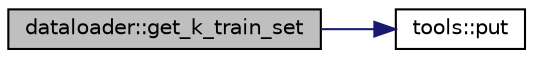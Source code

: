 digraph "dataloader::get_k_train_set"
{
 // INTERACTIVE_SVG=YES
 // LATEX_PDF_SIZE
  edge [fontname="Helvetica",fontsize="10",labelfontname="Helvetica",labelfontsize="10"];
  node [fontname="Helvetica",fontsize="10",shape=record];
  rankdir="LR";
  Node1 [label="dataloader::get_k_train_set",height=0.2,width=0.4,color="black", fillcolor="grey75", style="filled", fontcolor="black",tooltip=" "];
  Node1 -> Node2 [color="midnightblue",fontsize="10",style="solid",fontname="Helvetica"];
  Node2 [label="tools::put",height=0.2,width=0.4,color="black", fillcolor="white", style="filled",URL="$classtools.html#a4450b1e48193bef904b44f7a90aaee98",tooltip="Fills a vector with pointers from another vector based on a selection index."];
}
